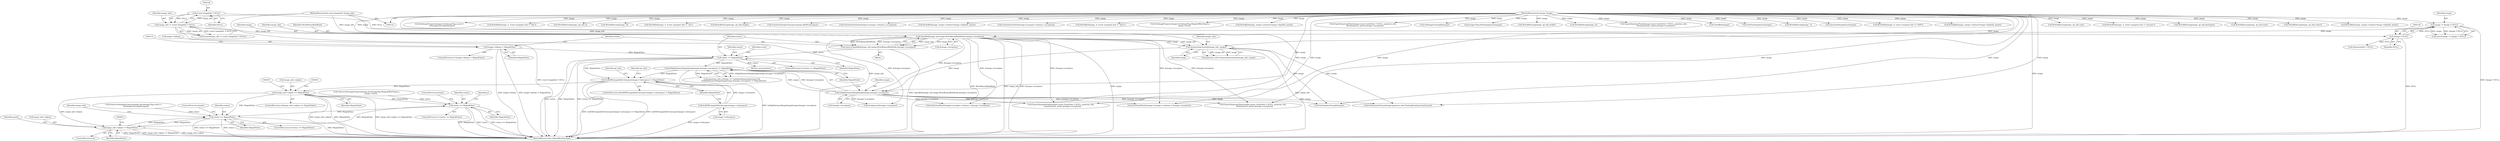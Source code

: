 digraph "0_ImageMagick_97566cf2806c0a5a86e884c96831a0c3b1ec6c20@pointer" {
"1000445" [label="(Call,image_info->adjoin == MagickFalse)"];
"1000318" [label="(Call,IssRGBCompatibleColorspace(image->colorspace) != MagickFalse)"];
"1000319" [label="(Call,IssRGBCompatibleColorspace(image->colorspace))"];
"1000201" [label="(Call,IsHighDynamicRangeImage(image,&image->exception) != MagickFalse)"];
"1000202" [label="(Call,IsHighDynamicRangeImage(image,&image->exception))"];
"1000182" [label="(Call,AcquireQuantumInfo(image_info, image))"];
"1000163" [label="(Call,OpenBlob(image_info,image,WriteBinaryBlobMode,&image->exception))"];
"1000123" [label="(Call,image_info != (const ImageInfo *) NULL)"];
"1000111" [label="(MethodParameterIn,const ImageInfo *image_info)"];
"1000125" [label="(Call,(const ImageInfo *) NULL)"];
"1000135" [label="(Call,image != (Image *) NULL)"];
"1000112" [label="(MethodParameterIn,Image *image)"];
"1000137" [label="(Call,(Image *) NULL)"];
"1000172" [label="(Call,status == MagickFalse)"];
"1000161" [label="(Call,status=OpenBlob(image_info,image,WriteBinaryBlobMode,&image->exception))"];
"1000147" [label="(Call,image->debug != MagickFalse)"];
"1000770" [label="(Call,status == MagickFalse)"];
"1000800" [label="(Call,status == MagickFalse)"];
"1000804" [label="(Call,image_info->adjoin != MagickFalse)"];
"1000125" [label="(Call,(const ImageInfo *) NULL)"];
"1000805" [label="(Call,image_info->adjoin)"];
"1000792" [label="(Call,SetImageProgress(image,SaveImagesTag,scene++,\n        GetImageListLength(image)))"];
"1000195" [label="(Call,(quantum_info->format == UndefinedQuantumFormat) &&\n       (IsHighDynamicRangeImage(image,&image->exception) != MagickFalse))"];
"1000202" [label="(Call,IsHighDynamicRangeImage(image,&image->exception))"];
"1000811" [label="(Call,WriteBlob(image, 4, (const unsigned char *) \"fini\"))"];
"1000458" [label="(Call,WriteBlobLong(image, ipl_info.z))"];
"1000164" [label="(Identifier,image_info)"];
"1000397" [label="(Call,WriteBlobLong(image, 4))"];
"1000389" [label="(Call,WriteBlob(image, 4, (const unsigned char *) \"iiii\"))"];
"1000166" [label="(Identifier,WriteBinaryBlobMode)"];
"1000769" [label="(ControlStructure,if (status == MagickFalse))"];
"1000432" [label="(Call,WriteBlobLong(image, ipl_info.height))"];
"1000123" [label="(Call,image_info != (const ImageInfo *) NULL)"];
"1000147" [label="(Call,image->debug != MagickFalse)"];
"1000445" [label="(Call,image_info->adjoin == MagickFalse)"];
"1000135" [label="(Call,image != (Image *) NULL)"];
"1000111" [label="(MethodParameterIn,const ImageInfo *image_info)"];
"1000203" [label="(Identifier,image)"];
"1000483" [label="(ControlStructure,do)"];
"1000449" [label="(Identifier,MagickFalse)"];
"1000790" [label="(Call,status=SetImageProgress(image,SaveImagesTag,scene++,\n        GetImageListLength(image)))"];
"1000176" [label="(Identifier,status)"];
"1000314" [label="(Call,TransformImageColorspace(image,sRGBColorspace))"];
"1000512" [label="(Call,GetAuthenticPixels(image,0,y,image->columns,1,exception))"];
"1000146" [label="(ControlStructure,if (image->debug != MagickFalse))"];
"1000318" [label="(Call,IssRGBCompatibleColorspace(image->colorspace) != MagickFalse)"];
"1000113" [label="(Block,)"];
"1000772" [label="(Identifier,MagickFalse)"];
"1000826" [label="(MethodReturn,static MagickBooleanType)"];
"1000770" [label="(Call,status == MagickFalse)"];
"1000803" [label="(ControlStructure,break;)"];
"1000674" [label="(Call,WriteBlob(image, image->columns*image->depth/8, pixels))"];
"1000444" [label="(ControlStructure,if(image_info->adjoin == MagickFalse))"];
"1000579" [label="(Call,GetAuthenticPixels(image,0,y,image->columns,1,exception))"];
"1000771" [label="(Identifier,status)"];
"1000698" [label="(Identifier,y)"];
"1000182" [label="(Call,AcquireQuantumInfo(image_info, image))"];
"1000410" [label="(Call,WriteBlob(image, 4, (const unsigned char *) \"data\"))"];
"1000334" [label="(Identifier,ipl_info)"];
"1000180" [label="(Call,quantum_info=AcquireQuantumInfo(image_info, image))"];
"1000760" [label="(Call,SetImageProgress(image,SaveImageTag,(MagickOffsetType) y,\n                image->rows))"];
"1000165" [label="(Identifier,image)"];
"1000737" [label="(Call,WriteBlob(image, image->columns*image->depth/8, pixels))"];
"1000723" [label="(Call,ExportQuantumPixels(image,(const CacheView *) NULL, quantum_info,\n        BlueQuantum, pixels,&image->exception))"];
"1000797" [label="(Call,GetImageListLength(image))"];
"1000137" [label="(Call,(Image *) NULL)"];
"1000162" [label="(Identifier,status)"];
"1000786" [label="(Call,image=SyncNextImageInList(image))"];
"1000175" [label="(Return,return(status);)"];
"1000446" [label="(Call,image_info->adjoin)"];
"1000151" [label="(Identifier,MagickFalse)"];
"1000801" [label="(Identifier,status)"];
"1000425" [label="(Call,WriteBlobLong(image, ipl_info.width))"];
"1000320" [label="(Call,image->colorspace)"];
"1000597" [label="(Call,ExportQuantumPixels(image,(const CacheView *) NULL, quantum_info,\n      RedQuantum, pixels,&image->exception))"];
"1000808" [label="(Identifier,MagickFalse)"];
"1000171" [label="(ControlStructure,if (status == MagickFalse))"];
"1000819" [label="(Call,WriteBlobLong(image, 0))"];
"1000660" [label="(Call,ExportQuantumPixels(image,(const CacheView *) NULL, quantum_info,\n        GreenQuantum, pixels,&image->exception))"];
"1000806" [label="(Identifier,image_info)"];
"1000486" [label="(Identifier,pixels)"];
"1000134" [label="(Call,assert(image != (Image *) NULL))"];
"1000209" [label="(Call,SetQuantumFormat(image,quantum_info,FloatingPointQuantumFormat))"];
"1000201" [label="(Call,IsHighDynamicRangeImage(image,&image->exception) != MagickFalse)"];
"1000204" [label="(Call,&image->exception)"];
"1000323" [label="(Identifier,MagickFalse)"];
"1000822" [label="(Call,CloseBlob(image))"];
"1000174" [label="(Identifier,MagickFalse)"];
"1000327" [label="(Identifier,ipl_info)"];
"1000758" [label="(Call,status=SetImageProgress(image,SaveImageTag,(MagickOffsetType) y,\n                image->rows))"];
"1000780" [label="(Call,GetNextImageInList(image))"];
"1000452" [label="(Call,WriteBlobLong(image, 1))"];
"1000188" [label="(Call,(QuantumInfo *) NULL)"];
"1000184" [label="(Identifier,image)"];
"1000773" [label="(ControlStructure,break;)"];
"1000788" [label="(Call,SyncNextImageInList(image))"];
"1000148" [label="(Call,image->debug)"];
"1000173" [label="(Identifier,status)"];
"1000167" [label="(Call,&image->exception)"];
"1000800" [label="(Call,status == MagickFalse)"];
"1000124" [label="(Identifier,image_info)"];
"1000802" [label="(Identifier,MagickFalse)"];
"1000702" [label="(Call,GetVirtualPixels(image,0,y,image->columns,1,&image->exception))"];
"1000402" [label="(Call,WriteBlob(image, 4, (const unsigned char *) \"100f\"))"];
"1000530" [label="(Call,ExportQuantumPixels(image,(const CacheView *) NULL, quantum_info,\n      GrayQuantum, pixels,&image->exception))"];
"1000544" [label="(Call,WriteBlob(image, image->columns*image->depth/8, pixels))"];
"1000319" [label="(Call,IssRGBCompatibleColorspace(image->colorspace))"];
"1000139" [label="(Identifier,NULL)"];
"1000418" [label="(Call,WriteBlobLong(image, ipl_info.size))"];
"1000112" [label="(MethodParameterIn,Image *image)"];
"1000161" [label="(Call,status=OpenBlob(image_info,image,WriteBinaryBlobMode,&image->exception))"];
"1000374" [label="(Call,WriteBlob(image, 4, (const unsigned char *) \"mmmm\"))"];
"1000472" [label="(Call,WriteBlobLong(image, ipl_info.byteType))"];
"1000178" [label="(Identifier,scene)"];
"1000136" [label="(Identifier,image)"];
"1000163" [label="(Call,OpenBlob(image_info,image,WriteBinaryBlobMode,&image->exception))"];
"1000317" [label="(ControlStructure,if(IssRGBCompatibleColorspace(image->colorspace) != MagickFalse))"];
"1000804" [label="(Call,image_info->adjoin != MagickFalse)"];
"1000208" [label="(Identifier,MagickFalse)"];
"1000639" [label="(Call,GetVirtualPixels(image,0,y,image->columns,1,&image->exception))"];
"1000465" [label="(Call,WriteBlobLong(image, ipl_info.time))"];
"1000799" [label="(ControlStructure,if (status == MagickFalse))"];
"1000183" [label="(Identifier,image_info)"];
"1000287" [label="(Call,GetImageListLength(image))"];
"1000439" [label="(Call,WriteBlobLong(image, ipl_info.colors))"];
"1000122" [label="(Call,assert(image_info != (const ImageInfo *) NULL))"];
"1000611" [label="(Call,WriteBlob(image, image->columns*image->depth/8, pixels))"];
"1000477" [label="(Call,exception=(&image->exception))"];
"1000127" [label="(Identifier,NULL)"];
"1000172" [label="(Call,status == MagickFalse)"];
"1000445" -> "1000444"  [label="AST: "];
"1000445" -> "1000449"  [label="CFG: "];
"1000446" -> "1000445"  [label="AST: "];
"1000449" -> "1000445"  [label="AST: "];
"1000451" -> "1000445"  [label="CFG: "];
"1000457" -> "1000445"  [label="CFG: "];
"1000445" -> "1000826"  [label="DDG: image_info->adjoin"];
"1000445" -> "1000826"  [label="DDG: MagickFalse"];
"1000445" -> "1000826"  [label="DDG: image_info->adjoin == MagickFalse"];
"1000318" -> "1000445"  [label="DDG: MagickFalse"];
"1000445" -> "1000770"  [label="DDG: MagickFalse"];
"1000445" -> "1000800"  [label="DDG: MagickFalse"];
"1000445" -> "1000804"  [label="DDG: image_info->adjoin"];
"1000318" -> "1000317"  [label="AST: "];
"1000318" -> "1000323"  [label="CFG: "];
"1000319" -> "1000318"  [label="AST: "];
"1000323" -> "1000318"  [label="AST: "];
"1000327" -> "1000318"  [label="CFG: "];
"1000334" -> "1000318"  [label="CFG: "];
"1000318" -> "1000826"  [label="DDG: IssRGBCompatibleColorspace(image->colorspace) != MagickFalse"];
"1000318" -> "1000826"  [label="DDG: IssRGBCompatibleColorspace(image->colorspace)"];
"1000319" -> "1000318"  [label="DDG: image->colorspace"];
"1000201" -> "1000318"  [label="DDG: MagickFalse"];
"1000172" -> "1000318"  [label="DDG: MagickFalse"];
"1000319" -> "1000320"  [label="CFG: "];
"1000320" -> "1000319"  [label="AST: "];
"1000323" -> "1000319"  [label="CFG: "];
"1000319" -> "1000826"  [label="DDG: image->colorspace"];
"1000201" -> "1000195"  [label="AST: "];
"1000201" -> "1000208"  [label="CFG: "];
"1000202" -> "1000201"  [label="AST: "];
"1000208" -> "1000201"  [label="AST: "];
"1000195" -> "1000201"  [label="CFG: "];
"1000201" -> "1000826"  [label="DDG: IsHighDynamicRangeImage(image,&image->exception)"];
"1000201" -> "1000195"  [label="DDG: IsHighDynamicRangeImage(image,&image->exception)"];
"1000201" -> "1000195"  [label="DDG: MagickFalse"];
"1000202" -> "1000201"  [label="DDG: image"];
"1000202" -> "1000201"  [label="DDG: &image->exception"];
"1000172" -> "1000201"  [label="DDG: MagickFalse"];
"1000202" -> "1000204"  [label="CFG: "];
"1000203" -> "1000202"  [label="AST: "];
"1000204" -> "1000202"  [label="AST: "];
"1000208" -> "1000202"  [label="CFG: "];
"1000182" -> "1000202"  [label="DDG: image"];
"1000112" -> "1000202"  [label="DDG: image"];
"1000163" -> "1000202"  [label="DDG: &image->exception"];
"1000202" -> "1000209"  [label="DDG: image"];
"1000202" -> "1000287"  [label="DDG: image"];
"1000202" -> "1000477"  [label="DDG: &image->exception"];
"1000202" -> "1000530"  [label="DDG: &image->exception"];
"1000202" -> "1000597"  [label="DDG: &image->exception"];
"1000202" -> "1000639"  [label="DDG: &image->exception"];
"1000202" -> "1000702"  [label="DDG: &image->exception"];
"1000182" -> "1000180"  [label="AST: "];
"1000182" -> "1000184"  [label="CFG: "];
"1000183" -> "1000182"  [label="AST: "];
"1000184" -> "1000182"  [label="AST: "];
"1000180" -> "1000182"  [label="CFG: "];
"1000182" -> "1000826"  [label="DDG: image_info"];
"1000182" -> "1000180"  [label="DDG: image_info"];
"1000182" -> "1000180"  [label="DDG: image"];
"1000163" -> "1000182"  [label="DDG: image_info"];
"1000163" -> "1000182"  [label="DDG: image"];
"1000111" -> "1000182"  [label="DDG: image_info"];
"1000112" -> "1000182"  [label="DDG: image"];
"1000182" -> "1000209"  [label="DDG: image"];
"1000182" -> "1000287"  [label="DDG: image"];
"1000163" -> "1000161"  [label="AST: "];
"1000163" -> "1000167"  [label="CFG: "];
"1000164" -> "1000163"  [label="AST: "];
"1000165" -> "1000163"  [label="AST: "];
"1000166" -> "1000163"  [label="AST: "];
"1000167" -> "1000163"  [label="AST: "];
"1000161" -> "1000163"  [label="CFG: "];
"1000163" -> "1000826"  [label="DDG: image_info"];
"1000163" -> "1000826"  [label="DDG: WriteBinaryBlobMode"];
"1000163" -> "1000826"  [label="DDG: &image->exception"];
"1000163" -> "1000826"  [label="DDG: image"];
"1000163" -> "1000161"  [label="DDG: image_info"];
"1000163" -> "1000161"  [label="DDG: image"];
"1000163" -> "1000161"  [label="DDG: WriteBinaryBlobMode"];
"1000163" -> "1000161"  [label="DDG: &image->exception"];
"1000123" -> "1000163"  [label="DDG: image_info"];
"1000111" -> "1000163"  [label="DDG: image_info"];
"1000135" -> "1000163"  [label="DDG: image"];
"1000112" -> "1000163"  [label="DDG: image"];
"1000163" -> "1000477"  [label="DDG: &image->exception"];
"1000163" -> "1000530"  [label="DDG: &image->exception"];
"1000163" -> "1000597"  [label="DDG: &image->exception"];
"1000163" -> "1000639"  [label="DDG: &image->exception"];
"1000163" -> "1000702"  [label="DDG: &image->exception"];
"1000123" -> "1000122"  [label="AST: "];
"1000123" -> "1000125"  [label="CFG: "];
"1000124" -> "1000123"  [label="AST: "];
"1000125" -> "1000123"  [label="AST: "];
"1000122" -> "1000123"  [label="CFG: "];
"1000123" -> "1000826"  [label="DDG: (const ImageInfo *) NULL"];
"1000123" -> "1000122"  [label="DDG: image_info"];
"1000123" -> "1000122"  [label="DDG: (const ImageInfo *) NULL"];
"1000111" -> "1000123"  [label="DDG: image_info"];
"1000125" -> "1000123"  [label="DDG: NULL"];
"1000111" -> "1000110"  [label="AST: "];
"1000111" -> "1000826"  [label="DDG: image_info"];
"1000125" -> "1000127"  [label="CFG: "];
"1000126" -> "1000125"  [label="AST: "];
"1000127" -> "1000125"  [label="AST: "];
"1000125" -> "1000137"  [label="DDG: NULL"];
"1000135" -> "1000134"  [label="AST: "];
"1000135" -> "1000137"  [label="CFG: "];
"1000136" -> "1000135"  [label="AST: "];
"1000137" -> "1000135"  [label="AST: "];
"1000134" -> "1000135"  [label="CFG: "];
"1000135" -> "1000826"  [label="DDG: (Image *) NULL"];
"1000135" -> "1000134"  [label="DDG: image"];
"1000135" -> "1000134"  [label="DDG: (Image *) NULL"];
"1000112" -> "1000135"  [label="DDG: image"];
"1000137" -> "1000135"  [label="DDG: NULL"];
"1000112" -> "1000110"  [label="AST: "];
"1000112" -> "1000826"  [label="DDG: image"];
"1000112" -> "1000209"  [label="DDG: image"];
"1000112" -> "1000287"  [label="DDG: image"];
"1000112" -> "1000314"  [label="DDG: image"];
"1000112" -> "1000374"  [label="DDG: image"];
"1000112" -> "1000389"  [label="DDG: image"];
"1000112" -> "1000397"  [label="DDG: image"];
"1000112" -> "1000402"  [label="DDG: image"];
"1000112" -> "1000410"  [label="DDG: image"];
"1000112" -> "1000418"  [label="DDG: image"];
"1000112" -> "1000425"  [label="DDG: image"];
"1000112" -> "1000432"  [label="DDG: image"];
"1000112" -> "1000439"  [label="DDG: image"];
"1000112" -> "1000452"  [label="DDG: image"];
"1000112" -> "1000458"  [label="DDG: image"];
"1000112" -> "1000465"  [label="DDG: image"];
"1000112" -> "1000472"  [label="DDG: image"];
"1000112" -> "1000512"  [label="DDG: image"];
"1000112" -> "1000530"  [label="DDG: image"];
"1000112" -> "1000544"  [label="DDG: image"];
"1000112" -> "1000579"  [label="DDG: image"];
"1000112" -> "1000597"  [label="DDG: image"];
"1000112" -> "1000611"  [label="DDG: image"];
"1000112" -> "1000639"  [label="DDG: image"];
"1000112" -> "1000660"  [label="DDG: image"];
"1000112" -> "1000674"  [label="DDG: image"];
"1000112" -> "1000702"  [label="DDG: image"];
"1000112" -> "1000723"  [label="DDG: image"];
"1000112" -> "1000737"  [label="DDG: image"];
"1000112" -> "1000760"  [label="DDG: image"];
"1000112" -> "1000780"  [label="DDG: image"];
"1000112" -> "1000786"  [label="DDG: image"];
"1000112" -> "1000788"  [label="DDG: image"];
"1000112" -> "1000792"  [label="DDG: image"];
"1000112" -> "1000797"  [label="DDG: image"];
"1000112" -> "1000811"  [label="DDG: image"];
"1000112" -> "1000819"  [label="DDG: image"];
"1000112" -> "1000822"  [label="DDG: image"];
"1000137" -> "1000139"  [label="CFG: "];
"1000138" -> "1000137"  [label="AST: "];
"1000139" -> "1000137"  [label="AST: "];
"1000137" -> "1000826"  [label="DDG: NULL"];
"1000137" -> "1000188"  [label="DDG: NULL"];
"1000172" -> "1000171"  [label="AST: "];
"1000172" -> "1000174"  [label="CFG: "];
"1000173" -> "1000172"  [label="AST: "];
"1000174" -> "1000172"  [label="AST: "];
"1000176" -> "1000172"  [label="CFG: "];
"1000178" -> "1000172"  [label="CFG: "];
"1000172" -> "1000826"  [label="DDG: status == MagickFalse"];
"1000172" -> "1000826"  [label="DDG: status"];
"1000172" -> "1000826"  [label="DDG: MagickFalse"];
"1000161" -> "1000172"  [label="DDG: status"];
"1000147" -> "1000172"  [label="DDG: MagickFalse"];
"1000172" -> "1000175"  [label="DDG: status"];
"1000161" -> "1000113"  [label="AST: "];
"1000162" -> "1000161"  [label="AST: "];
"1000173" -> "1000161"  [label="CFG: "];
"1000161" -> "1000826"  [label="DDG: OpenBlob(image_info,image,WriteBinaryBlobMode,&image->exception)"];
"1000147" -> "1000146"  [label="AST: "];
"1000147" -> "1000151"  [label="CFG: "];
"1000148" -> "1000147"  [label="AST: "];
"1000151" -> "1000147"  [label="AST: "];
"1000153" -> "1000147"  [label="CFG: "];
"1000162" -> "1000147"  [label="CFG: "];
"1000147" -> "1000826"  [label="DDG: image->debug"];
"1000147" -> "1000826"  [label="DDG: image->debug != MagickFalse"];
"1000770" -> "1000769"  [label="AST: "];
"1000770" -> "1000772"  [label="CFG: "];
"1000771" -> "1000770"  [label="AST: "];
"1000772" -> "1000770"  [label="AST: "];
"1000773" -> "1000770"  [label="CFG: "];
"1000698" -> "1000770"  [label="CFG: "];
"1000770" -> "1000826"  [label="DDG: status == MagickFalse"];
"1000770" -> "1000826"  [label="DDG: MagickFalse"];
"1000770" -> "1000826"  [label="DDG: status"];
"1000758" -> "1000770"  [label="DDG: status"];
"1000804" -> "1000770"  [label="DDG: MagickFalse"];
"1000770" -> "1000800"  [label="DDG: MagickFalse"];
"1000800" -> "1000799"  [label="AST: "];
"1000800" -> "1000802"  [label="CFG: "];
"1000801" -> "1000800"  [label="AST: "];
"1000802" -> "1000800"  [label="AST: "];
"1000806" -> "1000800"  [label="CFG: "];
"1000803" -> "1000800"  [label="CFG: "];
"1000800" -> "1000826"  [label="DDG: MagickFalse"];
"1000800" -> "1000826"  [label="DDG: status == MagickFalse"];
"1000800" -> "1000826"  [label="DDG: status"];
"1000790" -> "1000800"  [label="DDG: status"];
"1000804" -> "1000800"  [label="DDG: MagickFalse"];
"1000800" -> "1000804"  [label="DDG: MagickFalse"];
"1000804" -> "1000483"  [label="AST: "];
"1000804" -> "1000808"  [label="CFG: "];
"1000805" -> "1000804"  [label="AST: "];
"1000808" -> "1000804"  [label="AST: "];
"1000486" -> "1000804"  [label="CFG: "];
"1000810" -> "1000804"  [label="CFG: "];
"1000804" -> "1000826"  [label="DDG: image_info->adjoin"];
"1000804" -> "1000826"  [label="DDG: MagickFalse"];
"1000804" -> "1000826"  [label="DDG: image_info->adjoin != MagickFalse"];
}
